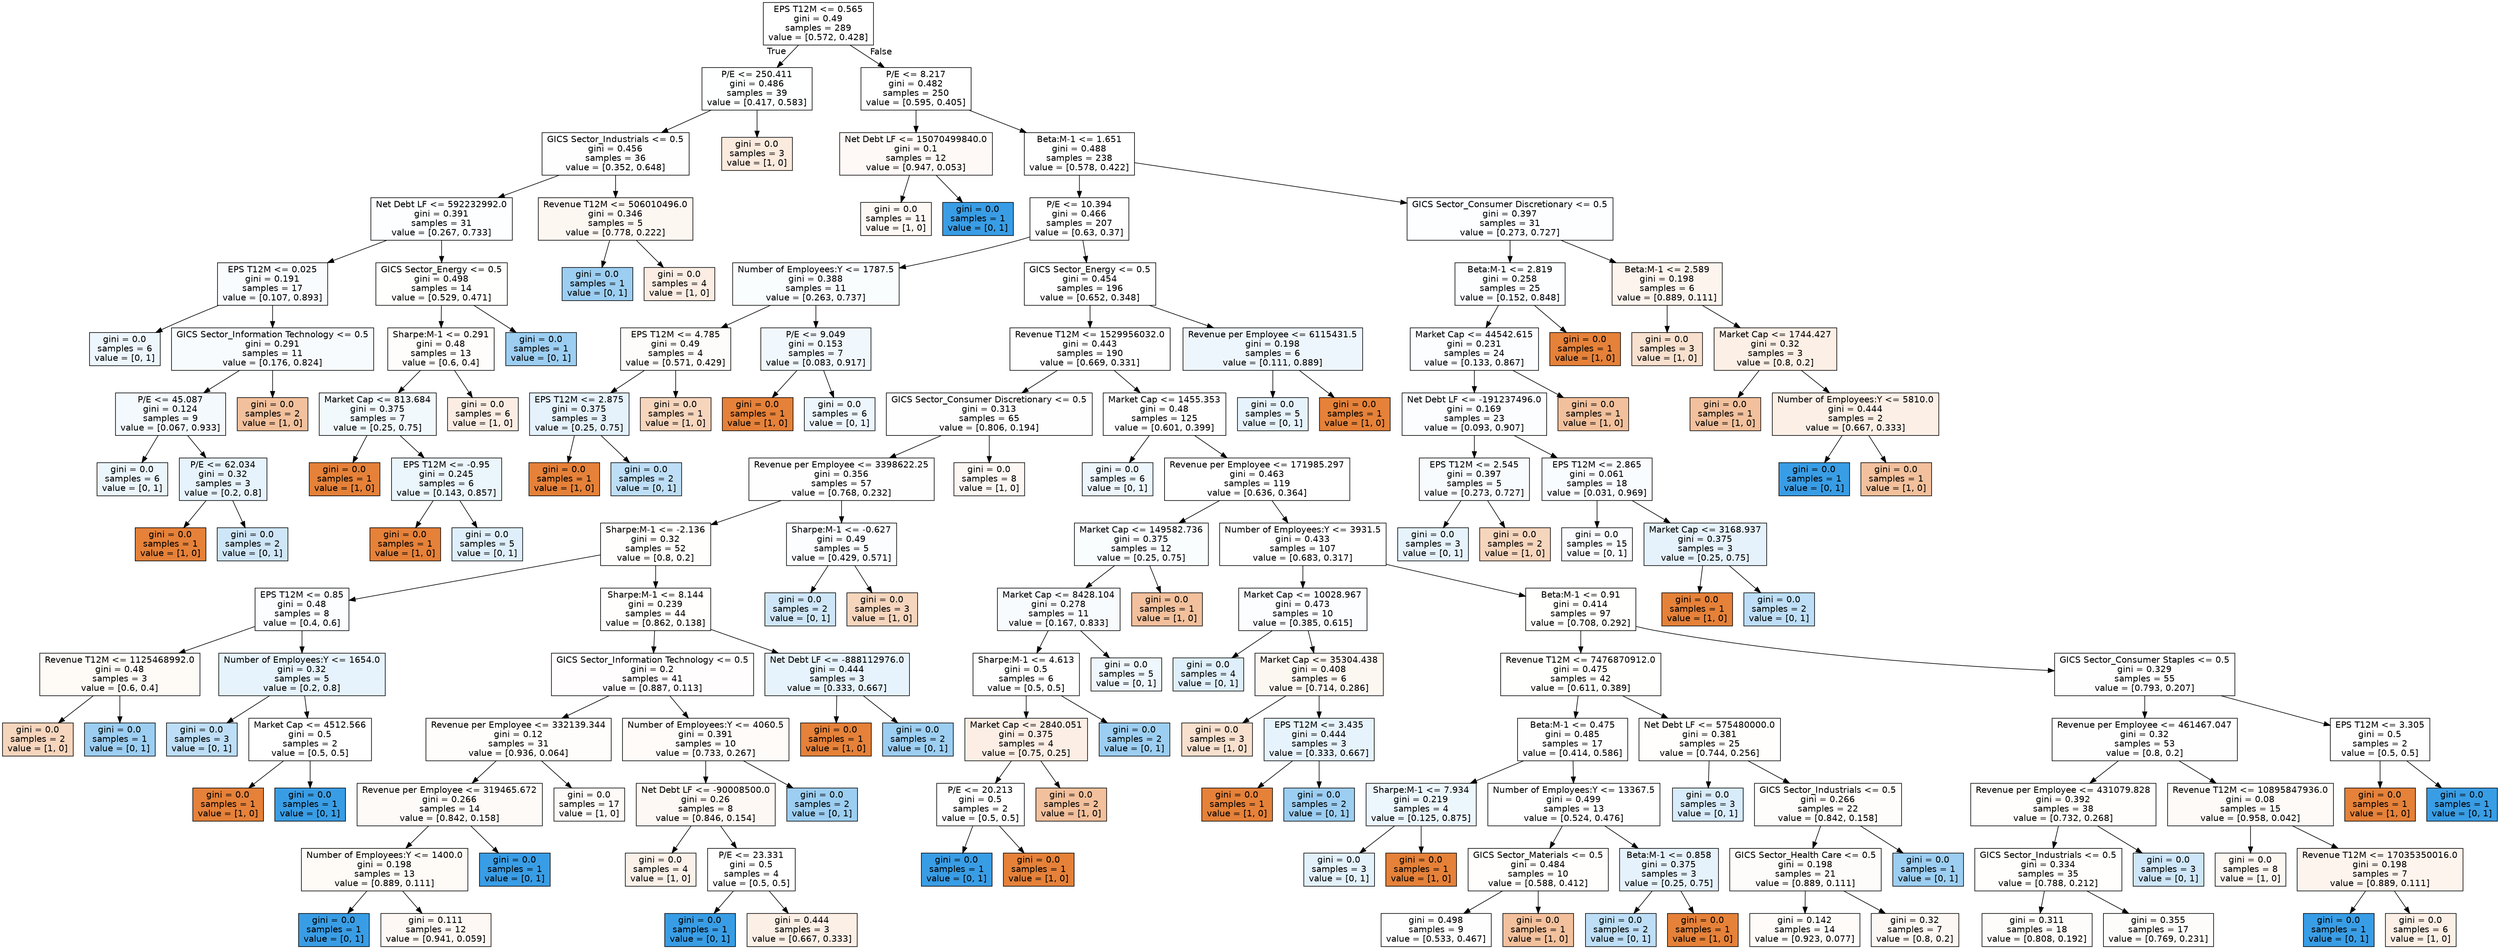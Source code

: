 digraph Tree {
node [shape=box, style="filled", color="black", fontname="helvetica"] ;
edge [fontname="helvetica"] ;
0 [label="EPS T12M <= 0.565\ngini = 0.49\nsamples = 289\nvalue = [0.572, 0.428]", fillcolor="#ffffff"] ;
1 [label="P/E <= 250.411\ngini = 0.486\nsamples = 39\nvalue = [0.417, 0.583]", fillcolor="#feffff"] ;
0 -> 1 [labeldistance=2.5, labelangle=45, headlabel="True"] ;
19 [label="GICS Sector_Industrials <= 0.5\ngini = 0.456\nsamples = 36\nvalue = [0.352, 0.648]", fillcolor="#fefeff"] ;
1 -> 19 ;
21 [label="Net Debt LF <= 592232992.0\ngini = 0.391\nsamples = 31\nvalue = [0.267, 0.733]", fillcolor="#fdfeff"] ;
19 -> 21 ;
23 [label="EPS T12M <= 0.025\ngini = 0.191\nsamples = 17\nvalue = [0.107, 0.893]", fillcolor="#f9fcfe"] ;
21 -> 23 ;
129 [label="gini = 0.0\nsamples = 6\nvalue = [0, 1]", fillcolor="#edf6fd"] ;
23 -> 129 ;
130 [label="GICS Sector_Information Technology <= 0.5\ngini = 0.291\nsamples = 11\nvalue = [0.176, 0.824]", fillcolor="#f7fbfe"] ;
23 -> 130 ;
131 [label="P/E <= 45.087\ngini = 0.124\nsamples = 9\nvalue = [0.067, 0.933]", fillcolor="#f4f9fd"] ;
130 -> 131 ;
141 [label="gini = 0.0\nsamples = 6\nvalue = [0, 1]", fillcolor="#ebf5fc"] ;
131 -> 141 ;
142 [label="P/E <= 62.034\ngini = 0.32\nsamples = 3\nvalue = [0.2, 0.8]", fillcolor="#e6f3fc"] ;
131 -> 142 ;
143 [label="gini = 0.0\nsamples = 1\nvalue = [1, 0]", fillcolor="#e58139"] ;
142 -> 143 ;
144 [label="gini = 0.0\nsamples = 2\nvalue = [0, 1]", fillcolor="#cee6f8"] ;
142 -> 144 ;
132 [label="gini = 0.0\nsamples = 2\nvalue = [1, 0]", fillcolor="#f2c09c"] ;
130 -> 132 ;
24 [label="GICS Sector_Energy <= 0.5\ngini = 0.498\nsamples = 14\nvalue = [0.529, 0.471]", fillcolor="#fffffe"] ;
21 -> 24 ;
81 [label="Sharpe:M-1 <= 0.291\ngini = 0.48\nsamples = 13\nvalue = [0.6, 0.4]", fillcolor="#fffdfc"] ;
24 -> 81 ;
83 [label="Market Cap <= 813.684\ngini = 0.375\nsamples = 7\nvalue = [0.25, 0.75]", fillcolor="#f2f9fd"] ;
81 -> 83 ;
85 [label="gini = 0.0\nsamples = 1\nvalue = [1, 0]", fillcolor="#e58139"] ;
83 -> 85 ;
86 [label="EPS T12M <= -0.95\ngini = 0.245\nsamples = 6\nvalue = [0.143, 0.857]", fillcolor="#eaf5fc"] ;
83 -> 86 ;
87 [label="gini = 0.0\nsamples = 1\nvalue = [1, 0]", fillcolor="#e58139"] ;
86 -> 87 ;
88 [label="gini = 0.0\nsamples = 5\nvalue = [0, 1]", fillcolor="#deeffb"] ;
86 -> 88 ;
84 [label="gini = 0.0\nsamples = 6\nvalue = [1, 0]", fillcolor="#fbede3"] ;
81 -> 84 ;
82 [label="gini = 0.0\nsamples = 1\nvalue = [0, 1]", fillcolor="#9ccef2"] ;
24 -> 82 ;
22 [label="Revenue T12M <= 506010496.0\ngini = 0.346\nsamples = 5\nvalue = [0.778, 0.222]", fillcolor="#fdf7f2"] ;
19 -> 22 ;
25 [label="gini = 0.0\nsamples = 1\nvalue = [0, 1]", fillcolor="#9ccef2"] ;
22 -> 25 ;
26 [label="gini = 0.0\nsamples = 4\nvalue = [1, 0]", fillcolor="#fbede3"] ;
22 -> 26 ;
20 [label="gini = 0.0\nsamples = 3\nvalue = [1, 0]", fillcolor="#fbeade"] ;
1 -> 20 ;
2 [label="P/E <= 8.217\ngini = 0.482\nsamples = 250\nvalue = [0.595, 0.405]", fillcolor="#ffffff"] ;
0 -> 2 [labeldistance=2.5, labelangle=-45, headlabel="False"] ;
3 [label="Net Debt LF <= 15070499840.0\ngini = 0.1\nsamples = 12\nvalue = [0.947, 0.053]", fillcolor="#fef9f6"] ;
2 -> 3 ;
47 [label="gini = 0.0\nsamples = 11\nvalue = [1, 0]", fillcolor="#fef8f4"] ;
3 -> 47 ;
48 [label="gini = 0.0\nsamples = 1\nvalue = [0, 1]", fillcolor="#399de5"] ;
3 -> 48 ;
4 [label="Beta:M-1 <= 1.651\ngini = 0.488\nsamples = 238\nvalue = [0.578, 0.422]", fillcolor="#ffffff"] ;
2 -> 4 ;
5 [label="P/E <= 10.394\ngini = 0.466\nsamples = 207\nvalue = [0.63, 0.37]", fillcolor="#ffffff"] ;
4 -> 5 ;
9 [label="Number of Employees:Y <= 1787.5\ngini = 0.388\nsamples = 11\nvalue = [0.263, 0.737]", fillcolor="#fafdfe"] ;
5 -> 9 ;
41 [label="EPS T12M <= 4.785\ngini = 0.49\nsamples = 4\nvalue = [0.571, 0.429]", fillcolor="#fefcfb"] ;
9 -> 41 ;
45 [label="EPS T12M <= 2.875\ngini = 0.375\nsamples = 3\nvalue = [0.25, 0.75]", fillcolor="#e5f2fc"] ;
41 -> 45 ;
61 [label="gini = 0.0\nsamples = 1\nvalue = [1, 0]", fillcolor="#e58139"] ;
45 -> 61 ;
62 [label="gini = 0.0\nsamples = 2\nvalue = [0, 1]", fillcolor="#bddef6"] ;
45 -> 62 ;
46 [label="gini = 0.0\nsamples = 1\nvalue = [1, 0]", fillcolor="#f6d5bd"] ;
41 -> 46 ;
42 [label="P/E <= 9.049\ngini = 0.153\nsamples = 7\nvalue = [0.083, 0.917]", fillcolor="#f1f8fd"] ;
9 -> 42 ;
51 [label="gini = 0.0\nsamples = 1\nvalue = [1, 0]", fillcolor="#e58139"] ;
42 -> 51 ;
52 [label="gini = 0.0\nsamples = 6\nvalue = [0, 1]", fillcolor="#edf6fd"] ;
42 -> 52 ;
10 [label="GICS Sector_Energy <= 0.5\ngini = 0.454\nsamples = 196\nvalue = [0.652, 0.348]", fillcolor="#ffffff"] ;
5 -> 10 ;
11 [label="Revenue T12M <= 1529956032.0\ngini = 0.443\nsamples = 190\nvalue = [0.669, 0.331]", fillcolor="#ffffff"] ;
10 -> 11 ;
13 [label="GICS Sector_Consumer Discretionary <= 0.5\ngini = 0.313\nsamples = 65\nvalue = [0.806, 0.194]", fillcolor="#fffefe"] ;
11 -> 13 ;
67 [label="Revenue per Employee <= 3398622.25\ngini = 0.356\nsamples = 57\nvalue = [0.768, 0.232]", fillcolor="#fffefe"] ;
13 -> 67 ;
69 [label="Sharpe:M-1 <= -2.136\ngini = 0.32\nsamples = 52\nvalue = [0.8, 0.2]", fillcolor="#fffefd"] ;
67 -> 69 ;
71 [label="EPS T12M <= 0.85\ngini = 0.48\nsamples = 8\nvalue = [0.4, 0.6]", fillcolor="#fbfdfe"] ;
69 -> 71 ;
99 [label="Revenue T12M <= 1125468992.0\ngini = 0.48\nsamples = 3\nvalue = [0.6, 0.4]", fillcolor="#fefaf6"] ;
71 -> 99 ;
101 [label="gini = 0.0\nsamples = 2\nvalue = [1, 0]", fillcolor="#f6d5bd"] ;
99 -> 101 ;
102 [label="gini = 0.0\nsamples = 1\nvalue = [0, 1]", fillcolor="#9ccef2"] ;
99 -> 102 ;
100 [label="Number of Employees:Y <= 1654.0\ngini = 0.32\nsamples = 5\nvalue = [0.2, 0.8]", fillcolor="#e6f3fc"] ;
71 -> 100 ;
111 [label="gini = 0.0\nsamples = 3\nvalue = [0, 1]", fillcolor="#bddef6"] ;
100 -> 111 ;
112 [label="Market Cap <= 4512.566\ngini = 0.5\nsamples = 2\nvalue = [0.5, 0.5]", fillcolor="#ffffff"] ;
100 -> 112 ;
113 [label="gini = 0.0\nsamples = 1\nvalue = [1, 0]", fillcolor="#e58139"] ;
112 -> 113 ;
114 [label="gini = 0.0\nsamples = 1\nvalue = [0, 1]", fillcolor="#399de5"] ;
112 -> 114 ;
72 [label="Sharpe:M-1 <= 8.144\ngini = 0.239\nsamples = 44\nvalue = [0.862, 0.138]", fillcolor="#fffefd"] ;
69 -> 72 ;
75 [label="GICS Sector_Information Technology <= 0.5\ngini = 0.2\nsamples = 41\nvalue = [0.887, 0.113]", fillcolor="#fffdfd"] ;
72 -> 75 ;
93 [label="Revenue per Employee <= 332139.344\ngini = 0.12\nsamples = 31\nvalue = [0.936, 0.064]", fillcolor="#fffdfb"] ;
75 -> 93 ;
115 [label="Revenue per Employee <= 319465.672\ngini = 0.266\nsamples = 14\nvalue = [0.842, 0.158]", fillcolor="#fefaf8"] ;
93 -> 115 ;
117 [label="Number of Employees:Y <= 1400.0\ngini = 0.198\nsamples = 13\nvalue = [0.889, 0.111]", fillcolor="#fefaf6"] ;
115 -> 117 ;
119 [label="gini = 0.0\nsamples = 1\nvalue = [0, 1]", fillcolor="#399de5"] ;
117 -> 119 ;
120 [label="gini = 0.111\nsamples = 12\nvalue = [0.941, 0.059]", fillcolor="#fef8f5"] ;
117 -> 120 ;
118 [label="gini = 0.0\nsamples = 1\nvalue = [0, 1]", fillcolor="#399de5"] ;
115 -> 118 ;
116 [label="gini = 0.0\nsamples = 17\nvalue = [1, 0]", fillcolor="#fefaf8"] ;
93 -> 116 ;
94 [label="Number of Employees:Y <= 4060.5\ngini = 0.391\nsamples = 10\nvalue = [0.733, 0.267]", fillcolor="#fefbf9"] ;
75 -> 94 ;
95 [label="Net Debt LF <= -90008500.0\ngini = 0.26\nsamples = 8\nvalue = [0.846, 0.154]", fillcolor="#fef8f4"] ;
94 -> 95 ;
97 [label="gini = 0.0\nsamples = 4\nvalue = [1, 0]", fillcolor="#fcf1e9"] ;
95 -> 97 ;
98 [label="P/E <= 23.331\ngini = 0.5\nsamples = 4\nvalue = [0.5, 0.5]", fillcolor="#ffffff"] ;
95 -> 98 ;
109 [label="gini = 0.0\nsamples = 1\nvalue = [0, 1]", fillcolor="#399de5"] ;
98 -> 109 ;
110 [label="gini = 0.444\nsamples = 3\nvalue = [0.667, 0.333]", fillcolor="#fcefe6"] ;
98 -> 110 ;
96 [label="gini = 0.0\nsamples = 2\nvalue = [0, 1]", fillcolor="#9ccef2"] ;
94 -> 96 ;
76 [label="Net Debt LF <= -888112976.0\ngini = 0.444\nsamples = 3\nvalue = [0.333, 0.667]", fillcolor="#e6f3fc"] ;
72 -> 76 ;
79 [label="gini = 0.0\nsamples = 1\nvalue = [1, 0]", fillcolor="#e58139"] ;
76 -> 79 ;
80 [label="gini = 0.0\nsamples = 2\nvalue = [0, 1]", fillcolor="#9ccef2"] ;
76 -> 80 ;
70 [label="Sharpe:M-1 <= -0.627\ngini = 0.49\nsamples = 5\nvalue = [0.429, 0.571]", fillcolor="#fbfdfe"] ;
67 -> 70 ;
73 [label="gini = 0.0\nsamples = 2\nvalue = [0, 1]", fillcolor="#cee6f8"] ;
70 -> 73 ;
74 [label="gini = 0.0\nsamples = 3\nvalue = [1, 0]", fillcolor="#f6d5bd"] ;
70 -> 74 ;
68 [label="gini = 0.0\nsamples = 8\nvalue = [1, 0]", fillcolor="#fdf7f3"] ;
13 -> 68 ;
14 [label="Market Cap <= 1455.353\ngini = 0.48\nsamples = 125\nvalue = [0.601, 0.399]", fillcolor="#ffffff"] ;
11 -> 14 ;
15 [label="gini = 0.0\nsamples = 6\nvalue = [0, 1]", fillcolor="#edf6fd"] ;
14 -> 15 ;
16 [label="Revenue per Employee <= 171985.297\ngini = 0.463\nsamples = 119\nvalue = [0.636, 0.364]", fillcolor="#ffffff"] ;
14 -> 16 ;
17 [label="Market Cap <= 149582.736\ngini = 0.375\nsamples = 12\nvalue = [0.25, 0.75]", fillcolor="#fafdfe"] ;
16 -> 17 ;
39 [label="Market Cap <= 8428.104\ngini = 0.278\nsamples = 11\nvalue = [0.167, 0.833]", fillcolor="#f8fbfe"] ;
17 -> 39 ;
43 [label="Sharpe:M-1 <= 4.613\ngini = 0.5\nsamples = 6\nvalue = [0.5, 0.5]", fillcolor="#ffffff"] ;
39 -> 43 ;
59 [label="Market Cap <= 2840.051\ngini = 0.375\nsamples = 4\nvalue = [0.75, 0.25]", fillcolor="#fceee5"] ;
43 -> 59 ;
121 [label="P/E <= 20.213\ngini = 0.5\nsamples = 2\nvalue = [0.5, 0.5]", fillcolor="#ffffff"] ;
59 -> 121 ;
123 [label="gini = 0.0\nsamples = 1\nvalue = [0, 1]", fillcolor="#399de5"] ;
121 -> 123 ;
124 [label="gini = 0.0\nsamples = 1\nvalue = [1, 0]", fillcolor="#e58139"] ;
121 -> 124 ;
122 [label="gini = 0.0\nsamples = 2\nvalue = [1, 0]", fillcolor="#f2c09c"] ;
59 -> 122 ;
60 [label="gini = 0.0\nsamples = 2\nvalue = [0, 1]", fillcolor="#9ccef2"] ;
43 -> 60 ;
44 [label="gini = 0.0\nsamples = 5\nvalue = [0, 1]", fillcolor="#eef7fd"] ;
39 -> 44 ;
40 [label="gini = 0.0\nsamples = 1\nvalue = [1, 0]", fillcolor="#f2c09c"] ;
17 -> 40 ;
18 [label="Number of Employees:Y <= 3931.5\ngini = 0.433\nsamples = 107\nvalue = [0.683, 0.317]", fillcolor="#ffffff"] ;
16 -> 18 ;
27 [label="Market Cap <= 10028.967\ngini = 0.473\nsamples = 10\nvalue = [0.385, 0.615]", fillcolor="#fbfdff"] ;
18 -> 27 ;
29 [label="gini = 0.0\nsamples = 4\nvalue = [0, 1]", fillcolor="#deeffb"] ;
27 -> 29 ;
30 [label="Market Cap <= 35304.438\ngini = 0.408\nsamples = 6\nvalue = [0.714, 0.286]", fillcolor="#fdf7f2"] ;
27 -> 30 ;
57 [label="gini = 0.0\nsamples = 3\nvalue = [1, 0]", fillcolor="#f8e0ce"] ;
30 -> 57 ;
58 [label="EPS T12M <= 3.435\ngini = 0.444\nsamples = 3\nvalue = [0.333, 0.667]", fillcolor="#e6f3fc"] ;
30 -> 58 ;
77 [label="gini = 0.0\nsamples = 1\nvalue = [1, 0]", fillcolor="#e58139"] ;
58 -> 77 ;
78 [label="gini = 0.0\nsamples = 2\nvalue = [0, 1]", fillcolor="#9ccef2"] ;
58 -> 78 ;
28 [label="Beta:M-1 <= 0.91\ngini = 0.414\nsamples = 97\nvalue = [0.708, 0.292]", fillcolor="#fffffe"] ;
18 -> 28 ;
31 [label="Revenue T12M <= 7476870912.0\ngini = 0.475\nsamples = 42\nvalue = [0.611, 0.389]", fillcolor="#fffffe"] ;
28 -> 31 ;
33 [label="Beta:M-1 <= 0.475\ngini = 0.485\nsamples = 17\nvalue = [0.414, 0.586]", fillcolor="#fefeff"] ;
31 -> 33 ;
49 [label="Sharpe:M-1 <= 7.934\ngini = 0.219\nsamples = 4\nvalue = [0.125, 0.875]", fillcolor="#ecf6fd"] ;
33 -> 49 ;
55 [label="gini = 0.0\nsamples = 3\nvalue = [0, 1]", fillcolor="#e3f1fb"] ;
49 -> 55 ;
56 [label="gini = 0.0\nsamples = 1\nvalue = [1, 0]", fillcolor="#e58139"] ;
49 -> 56 ;
50 [label="Number of Employees:Y <= 13367.5\ngini = 0.499\nsamples = 13\nvalue = [0.524, 0.476]", fillcolor="#ffffff"] ;
33 -> 50 ;
103 [label="GICS Sector_Materials <= 0.5\ngini = 0.484\nsamples = 10\nvalue = [0.588, 0.412]", fillcolor="#fffefd"] ;
50 -> 103 ;
107 [label="gini = 0.498\nsamples = 9\nvalue = [0.533, 0.467]", fillcolor="#fffefe"] ;
103 -> 107 ;
108 [label="gini = 0.0\nsamples = 1\nvalue = [1, 0]", fillcolor="#f2c09c"] ;
103 -> 108 ;
104 [label="Beta:M-1 <= 0.858\ngini = 0.375\nsamples = 3\nvalue = [0.25, 0.75]", fillcolor="#e5f2fc"] ;
50 -> 104 ;
105 [label="gini = 0.0\nsamples = 2\nvalue = [0, 1]", fillcolor="#bddef6"] ;
104 -> 105 ;
106 [label="gini = 0.0\nsamples = 1\nvalue = [1, 0]", fillcolor="#e58139"] ;
104 -> 106 ;
34 [label="Net Debt LF <= 575480000.0\ngini = 0.381\nsamples = 25\nvalue = [0.744, 0.256]", fillcolor="#fffefd"] ;
31 -> 34 ;
35 [label="gini = 0.0\nsamples = 3\nvalue = [0, 1]", fillcolor="#d7ebfa"] ;
34 -> 35 ;
36 [label="GICS Sector_Industrials <= 0.5\ngini = 0.266\nsamples = 22\nvalue = [0.842, 0.158]", fillcolor="#fffdfb"] ;
34 -> 36 ;
37 [label="GICS Sector_Health Care <= 0.5\ngini = 0.198\nsamples = 21\nvalue = [0.889, 0.111]", fillcolor="#fefcfb"] ;
36 -> 37 ;
145 [label="gini = 0.142\nsamples = 14\nvalue = [0.923, 0.077]", fillcolor="#fefbf9"] ;
37 -> 145 ;
146 [label="gini = 0.32\nsamples = 7\nvalue = [0.8, 0.2]", fillcolor="#fdf7f3"] ;
37 -> 146 ;
38 [label="gini = 0.0\nsamples = 1\nvalue = [0, 1]", fillcolor="#9ccef2"] ;
36 -> 38 ;
32 [label="GICS Sector_Consumer Staples <= 0.5\ngini = 0.329\nsamples = 55\nvalue = [0.793, 0.207]", fillcolor="#fffefe"] ;
28 -> 32 ;
133 [label="Revenue per Employee <= 461467.047\ngini = 0.32\nsamples = 53\nvalue = [0.8, 0.2]", fillcolor="#fffefe"] ;
32 -> 133 ;
135 [label="Revenue per Employee <= 431079.828\ngini = 0.392\nsamples = 38\nvalue = [0.732, 0.268]", fillcolor="#fffefd"] ;
133 -> 135 ;
137 [label="GICS Sector_Industrials <= 0.5\ngini = 0.334\nsamples = 35\nvalue = [0.788, 0.212]", fillcolor="#fffefd"] ;
135 -> 137 ;
157 [label="gini = 0.311\nsamples = 18\nvalue = [0.808, 0.192]", fillcolor="#fefcfa"] ;
137 -> 157 ;
158 [label="gini = 0.355\nsamples = 17\nvalue = [0.769, 0.231]", fillcolor="#fefcfb"] ;
137 -> 158 ;
138 [label="gini = 0.0\nsamples = 3\nvalue = [0, 1]", fillcolor="#cee6f8"] ;
135 -> 138 ;
136 [label="Revenue T12M <= 10895847936.0\ngini = 0.08\nsamples = 15\nvalue = [0.958, 0.042]", fillcolor="#fefaf7"] ;
133 -> 136 ;
153 [label="gini = 0.0\nsamples = 8\nvalue = [1, 0]", fillcolor="#fdf7f2"] ;
136 -> 153 ;
154 [label="Revenue T12M <= 17035350016.0\ngini = 0.198\nsamples = 7\nvalue = [0.889, 0.111]", fillcolor="#fdf4ee"] ;
136 -> 154 ;
155 [label="gini = 0.0\nsamples = 1\nvalue = [0, 1]", fillcolor="#399de5"] ;
154 -> 155 ;
156 [label="gini = 0.0\nsamples = 6\nvalue = [1, 0]", fillcolor="#fcefe6"] ;
154 -> 156 ;
134 [label="EPS T12M <= 3.305\ngini = 0.5\nsamples = 2\nvalue = [0.5, 0.5]", fillcolor="#ffffff"] ;
32 -> 134 ;
139 [label="gini = 0.0\nsamples = 1\nvalue = [1, 0]", fillcolor="#e58139"] ;
134 -> 139 ;
140 [label="gini = 0.0\nsamples = 1\nvalue = [0, 1]", fillcolor="#399de5"] ;
134 -> 140 ;
12 [label="Revenue per Employee <= 6115431.5\ngini = 0.198\nsamples = 6\nvalue = [0.111, 0.889]", fillcolor="#eef6fd"] ;
10 -> 12 ;
53 [label="gini = 0.0\nsamples = 5\nvalue = [0, 1]", fillcolor="#e6f3fc"] ;
12 -> 53 ;
54 [label="gini = 0.0\nsamples = 1\nvalue = [1, 0]", fillcolor="#e58139"] ;
12 -> 54 ;
6 [label="GICS Sector_Consumer Discretionary <= 0.5\ngini = 0.397\nsamples = 31\nvalue = [0.273, 0.727]", fillcolor="#fdfeff"] ;
4 -> 6 ;
7 [label="Beta:M-1 <= 2.819\ngini = 0.258\nsamples = 25\nvalue = [0.152, 0.848]", fillcolor="#fcfeff"] ;
6 -> 7 ;
63 [label="Market Cap <= 44542.615\ngini = 0.231\nsamples = 24\nvalue = [0.133, 0.867]", fillcolor="#fcfdff"] ;
7 -> 63 ;
65 [label="Net Debt LF <= -191237496.0\ngini = 0.169\nsamples = 23\nvalue = [0.093, 0.907]", fillcolor="#fbfdff"] ;
63 -> 65 ;
89 [label="EPS T12M <= 2.545\ngini = 0.397\nsamples = 5\nvalue = [0.273, 0.727]", fillcolor="#f7fbfe"] ;
65 -> 89 ;
91 [label="gini = 0.0\nsamples = 3\nvalue = [0, 1]", fillcolor="#e6f3fc"] ;
89 -> 91 ;
92 [label="gini = 0.0\nsamples = 2\nvalue = [1, 0]", fillcolor="#f6d5bd"] ;
89 -> 92 ;
90 [label="EPS T12M <= 2.865\ngini = 0.061\nsamples = 18\nvalue = [0.031, 0.969]", fillcolor="#f9fcfe"] ;
65 -> 90 ;
125 [label="gini = 0.0\nsamples = 15\nvalue = [0, 1]", fillcolor="#f8fcfe"] ;
90 -> 125 ;
126 [label="Market Cap <= 3168.937\ngini = 0.375\nsamples = 3\nvalue = [0.25, 0.75]", fillcolor="#e5f2fc"] ;
90 -> 126 ;
127 [label="gini = 0.0\nsamples = 1\nvalue = [1, 0]", fillcolor="#e58139"] ;
126 -> 127 ;
128 [label="gini = 0.0\nsamples = 2\nvalue = [0, 1]", fillcolor="#bddef6"] ;
126 -> 128 ;
66 [label="gini = 0.0\nsamples = 1\nvalue = [1, 0]", fillcolor="#f2c09c"] ;
63 -> 66 ;
64 [label="gini = 0.0\nsamples = 1\nvalue = [1, 0]", fillcolor="#e58139"] ;
7 -> 64 ;
8 [label="Beta:M-1 <= 2.589\ngini = 0.198\nsamples = 6\nvalue = [0.889, 0.111]", fillcolor="#fdf4ee"] ;
6 -> 8 ;
147 [label="gini = 0.0\nsamples = 3\nvalue = [1, 0]", fillcolor="#f8e0ce"] ;
8 -> 147 ;
148 [label="Market Cap <= 1744.427\ngini = 0.32\nsamples = 3\nvalue = [0.8, 0.2]", fillcolor="#fcefe6"] ;
8 -> 148 ;
149 [label="gini = 0.0\nsamples = 1\nvalue = [1, 0]", fillcolor="#f2c09c"] ;
148 -> 149 ;
150 [label="Number of Employees:Y <= 5810.0\ngini = 0.444\nsamples = 2\nvalue = [0.667, 0.333]", fillcolor="#fcefe6"] ;
148 -> 150 ;
151 [label="gini = 0.0\nsamples = 1\nvalue = [0, 1]", fillcolor="#399de5"] ;
150 -> 151 ;
152 [label="gini = 0.0\nsamples = 1\nvalue = [1, 0]", fillcolor="#f2c09c"] ;
150 -> 152 ;
}